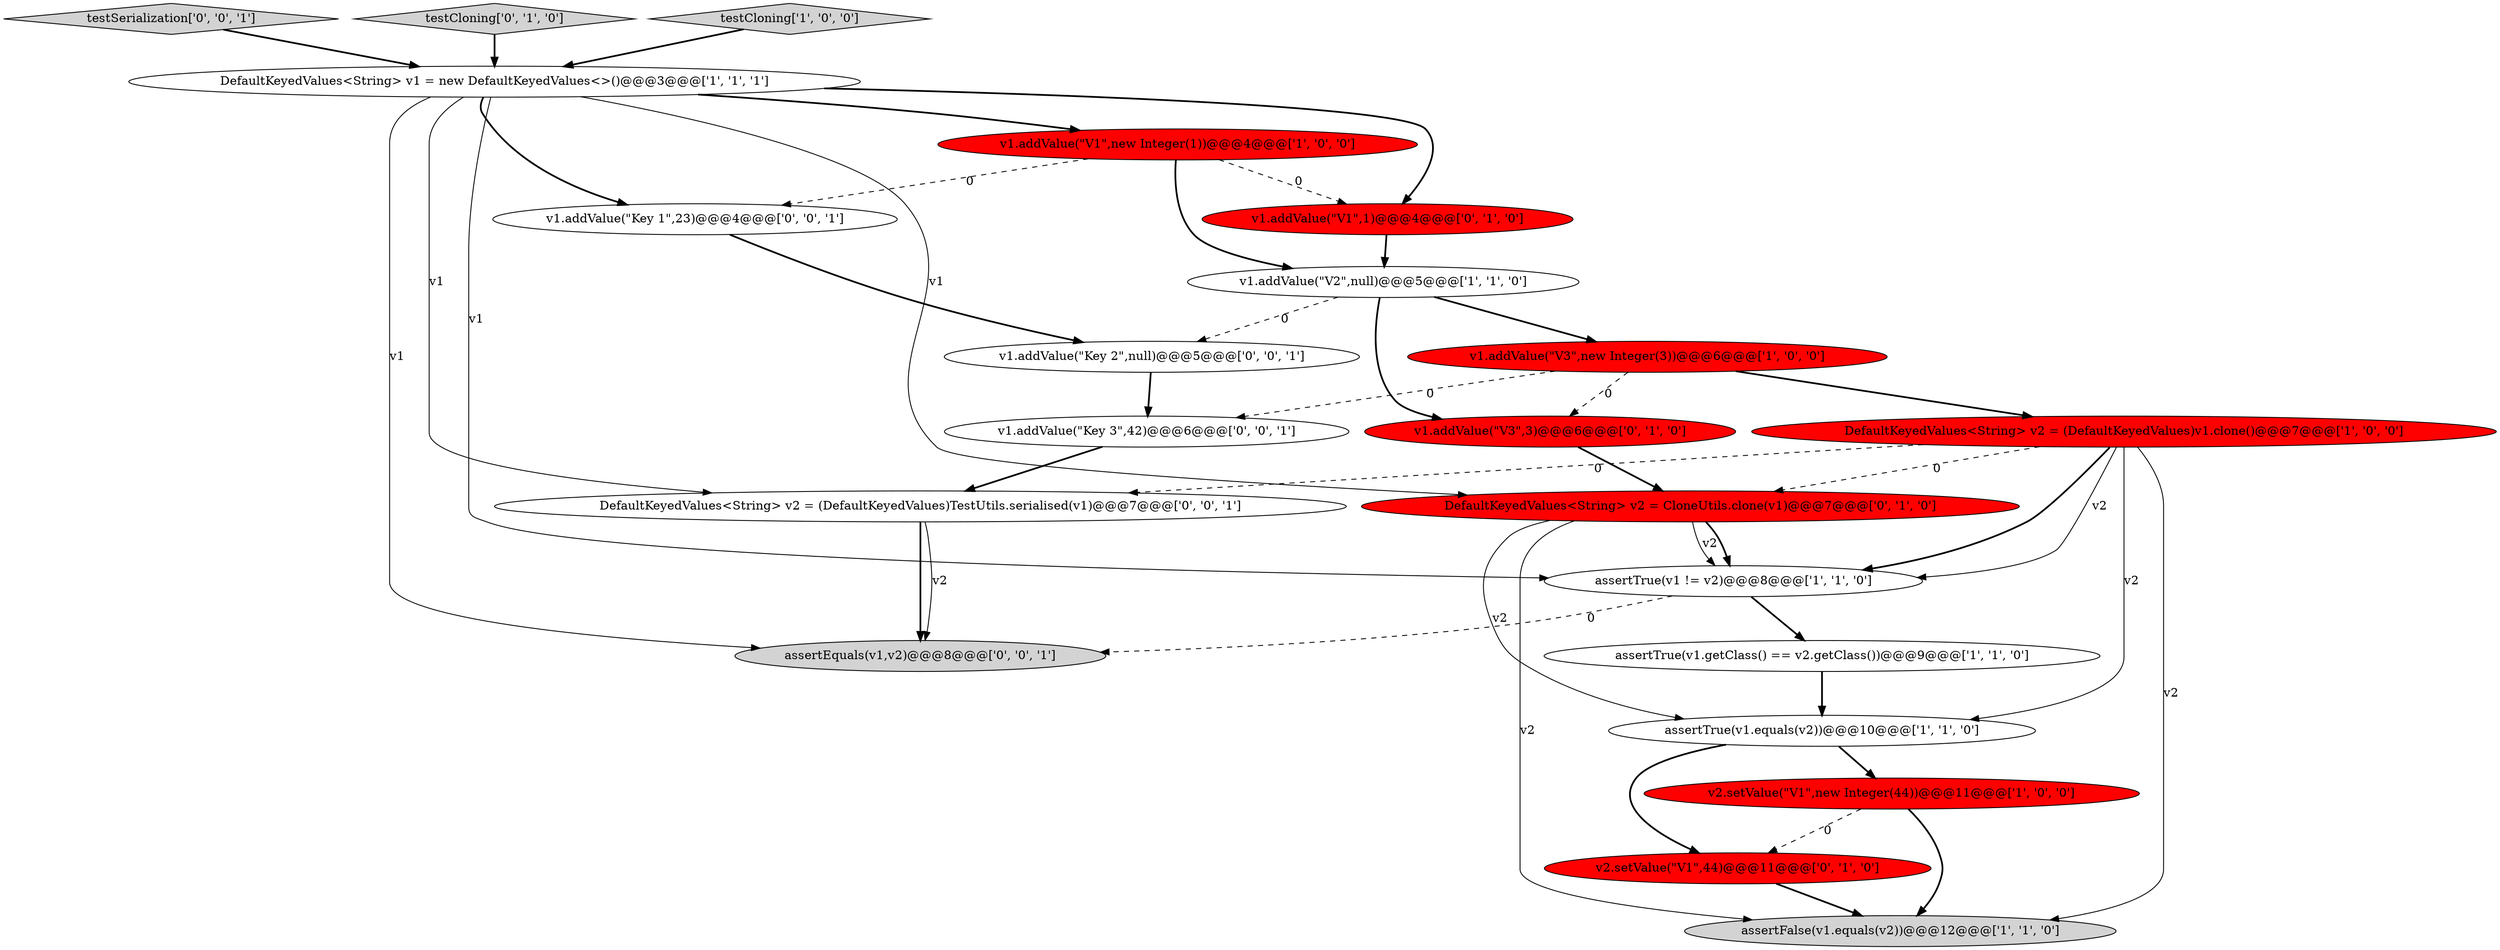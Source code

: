digraph {
21 [style = filled, label = "testSerialization['0', '0', '1']", fillcolor = lightgray, shape = diamond image = "AAA0AAABBB3BBB"];
3 [style = filled, label = "v1.addValue(\"V3\",new Integer(3))@@@6@@@['1', '0', '0']", fillcolor = red, shape = ellipse image = "AAA1AAABBB1BBB"];
16 [style = filled, label = "v1.addValue(\"Key 3\",42)@@@6@@@['0', '0', '1']", fillcolor = white, shape = ellipse image = "AAA0AAABBB3BBB"];
15 [style = filled, label = "DefaultKeyedValues<String> v2 = CloneUtils.clone(v1)@@@7@@@['0', '1', '0']", fillcolor = red, shape = ellipse image = "AAA1AAABBB2BBB"];
18 [style = filled, label = "v1.addValue(\"Key 1\",23)@@@4@@@['0', '0', '1']", fillcolor = white, shape = ellipse image = "AAA0AAABBB3BBB"];
11 [style = filled, label = "testCloning['0', '1', '0']", fillcolor = lightgray, shape = diamond image = "AAA0AAABBB2BBB"];
17 [style = filled, label = "assertEquals(v1,v2)@@@8@@@['0', '0', '1']", fillcolor = lightgray, shape = ellipse image = "AAA0AAABBB3BBB"];
2 [style = filled, label = "DefaultKeyedValues<String> v1 = new DefaultKeyedValues<>()@@@3@@@['1', '1', '1']", fillcolor = white, shape = ellipse image = "AAA0AAABBB1BBB"];
14 [style = filled, label = "v2.setValue(\"V1\",44)@@@11@@@['0', '1', '0']", fillcolor = red, shape = ellipse image = "AAA1AAABBB2BBB"];
13 [style = filled, label = "v1.addValue(\"V1\",1)@@@4@@@['0', '1', '0']", fillcolor = red, shape = ellipse image = "AAA1AAABBB2BBB"];
20 [style = filled, label = "DefaultKeyedValues<String> v2 = (DefaultKeyedValues)TestUtils.serialised(v1)@@@7@@@['0', '0', '1']", fillcolor = white, shape = ellipse image = "AAA0AAABBB3BBB"];
6 [style = filled, label = "assertFalse(v1.equals(v2))@@@12@@@['1', '1', '0']", fillcolor = lightgray, shape = ellipse image = "AAA0AAABBB1BBB"];
5 [style = filled, label = "v2.setValue(\"V1\",new Integer(44))@@@11@@@['1', '0', '0']", fillcolor = red, shape = ellipse image = "AAA1AAABBB1BBB"];
8 [style = filled, label = "assertTrue(v1.equals(v2))@@@10@@@['1', '1', '0']", fillcolor = white, shape = ellipse image = "AAA0AAABBB1BBB"];
1 [style = filled, label = "v1.addValue(\"V2\",null)@@@5@@@['1', '1', '0']", fillcolor = white, shape = ellipse image = "AAA0AAABBB1BBB"];
7 [style = filled, label = "DefaultKeyedValues<String> v2 = (DefaultKeyedValues)v1.clone()@@@7@@@['1', '0', '0']", fillcolor = red, shape = ellipse image = "AAA1AAABBB1BBB"];
0 [style = filled, label = "v1.addValue(\"V1\",new Integer(1))@@@4@@@['1', '0', '0']", fillcolor = red, shape = ellipse image = "AAA1AAABBB1BBB"];
10 [style = filled, label = "testCloning['1', '0', '0']", fillcolor = lightgray, shape = diamond image = "AAA0AAABBB1BBB"];
12 [style = filled, label = "v1.addValue(\"V3\",3)@@@6@@@['0', '1', '0']", fillcolor = red, shape = ellipse image = "AAA1AAABBB2BBB"];
19 [style = filled, label = "v1.addValue(\"Key 2\",null)@@@5@@@['0', '0', '1']", fillcolor = white, shape = ellipse image = "AAA0AAABBB3BBB"];
9 [style = filled, label = "assertTrue(v1 != v2)@@@8@@@['1', '1', '0']", fillcolor = white, shape = ellipse image = "AAA0AAABBB1BBB"];
4 [style = filled, label = "assertTrue(v1.getClass() == v2.getClass())@@@9@@@['1', '1', '0']", fillcolor = white, shape = ellipse image = "AAA0AAABBB1BBB"];
7->9 [style = solid, label="v2"];
15->8 [style = solid, label="v2"];
20->17 [style = bold, label=""];
5->14 [style = dashed, label="0"];
2->9 [style = solid, label="v1"];
20->17 [style = solid, label="v2"];
9->4 [style = bold, label=""];
15->9 [style = solid, label="v2"];
1->19 [style = dashed, label="0"];
12->15 [style = bold, label=""];
1->3 [style = bold, label=""];
18->19 [style = bold, label=""];
8->14 [style = bold, label=""];
7->20 [style = dashed, label="0"];
2->18 [style = bold, label=""];
11->2 [style = bold, label=""];
13->1 [style = bold, label=""];
19->16 [style = bold, label=""];
2->13 [style = bold, label=""];
21->2 [style = bold, label=""];
2->15 [style = solid, label="v1"];
7->9 [style = bold, label=""];
2->0 [style = bold, label=""];
15->6 [style = solid, label="v2"];
2->17 [style = solid, label="v1"];
3->12 [style = dashed, label="0"];
5->6 [style = bold, label=""];
8->5 [style = bold, label=""];
3->7 [style = bold, label=""];
15->9 [style = bold, label=""];
0->1 [style = bold, label=""];
9->17 [style = dashed, label="0"];
0->13 [style = dashed, label="0"];
1->12 [style = bold, label=""];
7->15 [style = dashed, label="0"];
0->18 [style = dashed, label="0"];
4->8 [style = bold, label=""];
10->2 [style = bold, label=""];
2->20 [style = solid, label="v1"];
16->20 [style = bold, label=""];
14->6 [style = bold, label=""];
7->6 [style = solid, label="v2"];
3->16 [style = dashed, label="0"];
7->8 [style = solid, label="v2"];
}
